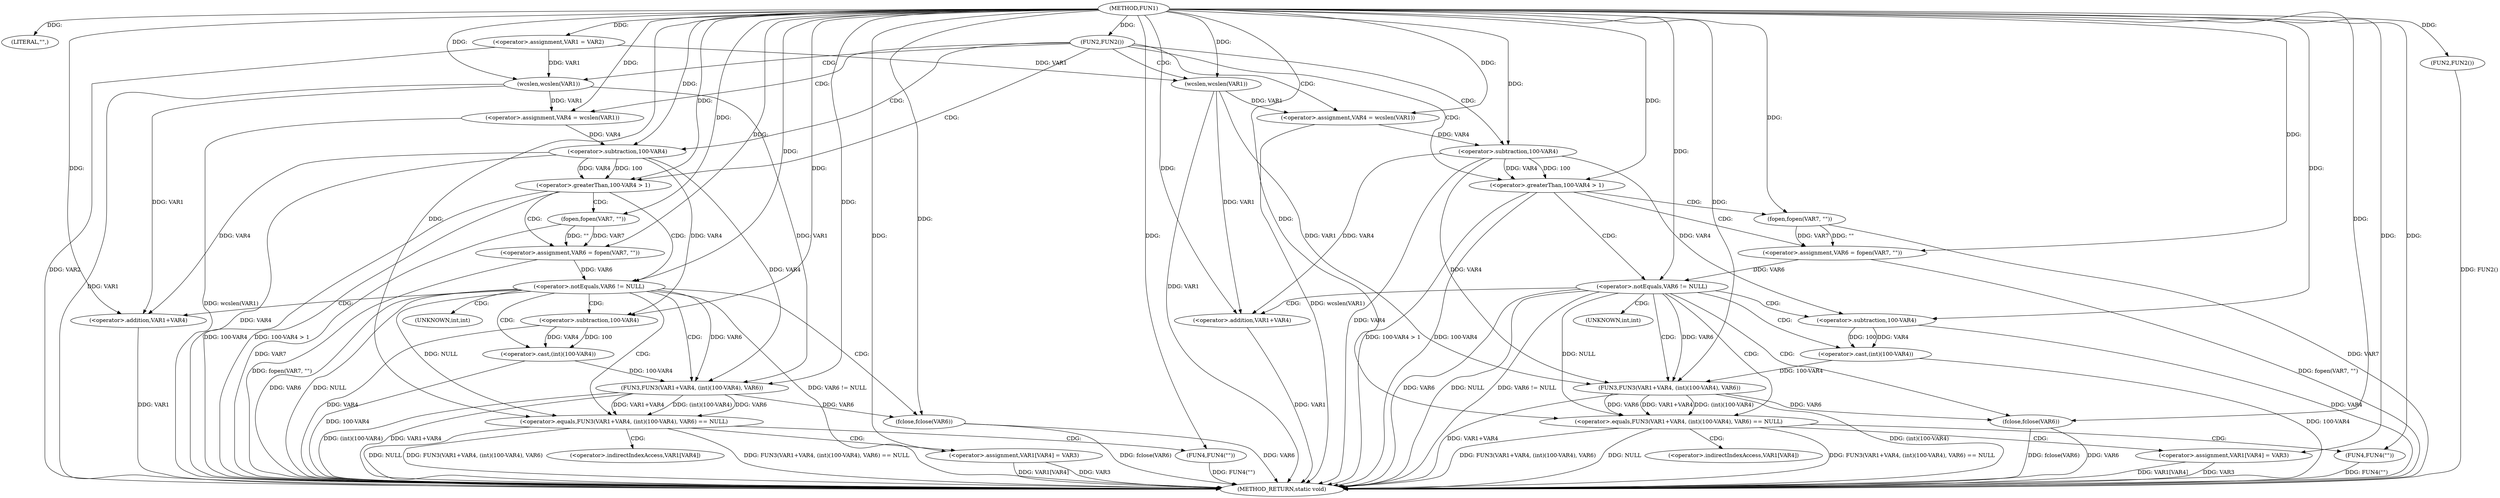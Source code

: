 digraph FUN1 {  
"1000100" [label = "(METHOD,FUN1)" ]
"1000211" [label = "(METHOD_RETURN,static void)" ]
"1000103" [label = "(LITERAL,\"\",)" ]
"1000104" [label = "(<operator>.assignment,VAR1 = VAR2)" ]
"1000108" [label = "(FUN2,FUN2())" ]
"1000112" [label = "(<operator>.assignment,VAR4 = wcslen(VAR1))" ]
"1000114" [label = "(wcslen,wcslen(VAR1))" ]
"1000118" [label = "(<operator>.greaterThan,100-VAR4 > 1)" ]
"1000119" [label = "(<operator>.subtraction,100-VAR4)" ]
"1000124" [label = "(<operator>.assignment,VAR6 = fopen(VAR7, \"\"))" ]
"1000126" [label = "(fopen,fopen(VAR7, \"\"))" ]
"1000130" [label = "(<operator>.notEquals,VAR6 != NULL)" ]
"1000135" [label = "(<operator>.equals,FUN3(VAR1+VAR4, (int)(100-VAR4), VAR6) == NULL)" ]
"1000136" [label = "(FUN3,FUN3(VAR1+VAR4, (int)(100-VAR4), VAR6))" ]
"1000137" [label = "(<operator>.addition,VAR1+VAR4)" ]
"1000140" [label = "(<operator>.cast,(int)(100-VAR4))" ]
"1000142" [label = "(<operator>.subtraction,100-VAR4)" ]
"1000148" [label = "(FUN4,FUN4(\"\"))" ]
"1000150" [label = "(<operator>.assignment,VAR1[VAR4] = VAR3)" ]
"1000155" [label = "(fclose,fclose(VAR6))" ]
"1000161" [label = "(<operator>.assignment,VAR4 = wcslen(VAR1))" ]
"1000163" [label = "(wcslen,wcslen(VAR1))" ]
"1000167" [label = "(<operator>.greaterThan,100-VAR4 > 1)" ]
"1000168" [label = "(<operator>.subtraction,100-VAR4)" ]
"1000173" [label = "(<operator>.assignment,VAR6 = fopen(VAR7, \"\"))" ]
"1000175" [label = "(fopen,fopen(VAR7, \"\"))" ]
"1000179" [label = "(<operator>.notEquals,VAR6 != NULL)" ]
"1000184" [label = "(<operator>.equals,FUN3(VAR1+VAR4, (int)(100-VAR4), VAR6) == NULL)" ]
"1000185" [label = "(FUN3,FUN3(VAR1+VAR4, (int)(100-VAR4), VAR6))" ]
"1000186" [label = "(<operator>.addition,VAR1+VAR4)" ]
"1000189" [label = "(<operator>.cast,(int)(100-VAR4))" ]
"1000191" [label = "(<operator>.subtraction,100-VAR4)" ]
"1000197" [label = "(FUN4,FUN4(\"\"))" ]
"1000199" [label = "(<operator>.assignment,VAR1[VAR4] = VAR3)" ]
"1000204" [label = "(fclose,fclose(VAR6))" ]
"1000207" [label = "(FUN2,FUN2())" ]
"1000141" [label = "(UNKNOWN,int,int)" ]
"1000151" [label = "(<operator>.indirectIndexAccess,VAR1[VAR4])" ]
"1000190" [label = "(UNKNOWN,int,int)" ]
"1000200" [label = "(<operator>.indirectIndexAccess,VAR1[VAR4])" ]
  "1000184" -> "1000211"  [ label = "DDG: FUN3(VAR1+VAR4, (int)(100-VAR4), VAR6)"] 
  "1000150" -> "1000211"  [ label = "DDG: VAR1[VAR4]"] 
  "1000199" -> "1000211"  [ label = "DDG: VAR1[VAR4]"] 
  "1000130" -> "1000211"  [ label = "DDG: NULL"] 
  "1000179" -> "1000211"  [ label = "DDG: NULL"] 
  "1000118" -> "1000211"  [ label = "DDG: 100-VAR4 > 1"] 
  "1000150" -> "1000211"  [ label = "DDG: VAR3"] 
  "1000135" -> "1000211"  [ label = "DDG: FUN3(VAR1+VAR4, (int)(100-VAR4), VAR6)"] 
  "1000167" -> "1000211"  [ label = "DDG: 100-VAR4"] 
  "1000130" -> "1000211"  [ label = "DDG: VAR6 != NULL"] 
  "1000163" -> "1000211"  [ label = "DDG: VAR1"] 
  "1000185" -> "1000211"  [ label = "DDG: VAR1+VAR4"] 
  "1000124" -> "1000211"  [ label = "DDG: fopen(VAR7, \"\")"] 
  "1000186" -> "1000211"  [ label = "DDG: VAR1"] 
  "1000140" -> "1000211"  [ label = "DDG: 100-VAR4"] 
  "1000179" -> "1000211"  [ label = "DDG: VAR6 != NULL"] 
  "1000112" -> "1000211"  [ label = "DDG: wcslen(VAR1)"] 
  "1000185" -> "1000211"  [ label = "DDG: (int)(100-VAR4)"] 
  "1000136" -> "1000211"  [ label = "DDG: (int)(100-VAR4)"] 
  "1000184" -> "1000211"  [ label = "DDG: NULL"] 
  "1000184" -> "1000211"  [ label = "DDG: FUN3(VAR1+VAR4, (int)(100-VAR4), VAR6) == NULL"] 
  "1000155" -> "1000211"  [ label = "DDG: fclose(VAR6)"] 
  "1000142" -> "1000211"  [ label = "DDG: VAR4"] 
  "1000167" -> "1000211"  [ label = "DDG: 100-VAR4 > 1"] 
  "1000189" -> "1000211"  [ label = "DDG: 100-VAR4"] 
  "1000199" -> "1000211"  [ label = "DDG: VAR3"] 
  "1000114" -> "1000211"  [ label = "DDG: VAR1"] 
  "1000119" -> "1000211"  [ label = "DDG: VAR4"] 
  "1000179" -> "1000211"  [ label = "DDG: VAR6"] 
  "1000148" -> "1000211"  [ label = "DDG: FUN4(\"\")"] 
  "1000175" -> "1000211"  [ label = "DDG: VAR7"] 
  "1000207" -> "1000211"  [ label = "DDG: FUN2()"] 
  "1000126" -> "1000211"  [ label = "DDG: VAR7"] 
  "1000197" -> "1000211"  [ label = "DDG: FUN4(\"\")"] 
  "1000135" -> "1000211"  [ label = "DDG: FUN3(VAR1+VAR4, (int)(100-VAR4), VAR6) == NULL"] 
  "1000191" -> "1000211"  [ label = "DDG: VAR4"] 
  "1000168" -> "1000211"  [ label = "DDG: VAR4"] 
  "1000155" -> "1000211"  [ label = "DDG: VAR6"] 
  "1000137" -> "1000211"  [ label = "DDG: VAR1"] 
  "1000204" -> "1000211"  [ label = "DDG: VAR6"] 
  "1000118" -> "1000211"  [ label = "DDG: 100-VAR4"] 
  "1000161" -> "1000211"  [ label = "DDG: wcslen(VAR1)"] 
  "1000135" -> "1000211"  [ label = "DDG: NULL"] 
  "1000136" -> "1000211"  [ label = "DDG: VAR1+VAR4"] 
  "1000104" -> "1000211"  [ label = "DDG: VAR2"] 
  "1000173" -> "1000211"  [ label = "DDG: fopen(VAR7, \"\")"] 
  "1000130" -> "1000211"  [ label = "DDG: VAR6"] 
  "1000204" -> "1000211"  [ label = "DDG: fclose(VAR6)"] 
  "1000100" -> "1000103"  [ label = "DDG: "] 
  "1000100" -> "1000104"  [ label = "DDG: "] 
  "1000100" -> "1000108"  [ label = "DDG: "] 
  "1000114" -> "1000112"  [ label = "DDG: VAR1"] 
  "1000100" -> "1000112"  [ label = "DDG: "] 
  "1000104" -> "1000114"  [ label = "DDG: VAR1"] 
  "1000100" -> "1000114"  [ label = "DDG: "] 
  "1000119" -> "1000118"  [ label = "DDG: 100"] 
  "1000119" -> "1000118"  [ label = "DDG: VAR4"] 
  "1000100" -> "1000119"  [ label = "DDG: "] 
  "1000112" -> "1000119"  [ label = "DDG: VAR4"] 
  "1000100" -> "1000118"  [ label = "DDG: "] 
  "1000126" -> "1000124"  [ label = "DDG: VAR7"] 
  "1000126" -> "1000124"  [ label = "DDG: \"\""] 
  "1000100" -> "1000124"  [ label = "DDG: "] 
  "1000100" -> "1000126"  [ label = "DDG: "] 
  "1000124" -> "1000130"  [ label = "DDG: VAR6"] 
  "1000100" -> "1000130"  [ label = "DDG: "] 
  "1000136" -> "1000135"  [ label = "DDG: VAR1+VAR4"] 
  "1000136" -> "1000135"  [ label = "DDG: (int)(100-VAR4)"] 
  "1000136" -> "1000135"  [ label = "DDG: VAR6"] 
  "1000114" -> "1000136"  [ label = "DDG: VAR1"] 
  "1000100" -> "1000136"  [ label = "DDG: "] 
  "1000119" -> "1000136"  [ label = "DDG: VAR4"] 
  "1000114" -> "1000137"  [ label = "DDG: VAR1"] 
  "1000100" -> "1000137"  [ label = "DDG: "] 
  "1000119" -> "1000137"  [ label = "DDG: VAR4"] 
  "1000140" -> "1000136"  [ label = "DDG: 100-VAR4"] 
  "1000142" -> "1000140"  [ label = "DDG: 100"] 
  "1000142" -> "1000140"  [ label = "DDG: VAR4"] 
  "1000100" -> "1000142"  [ label = "DDG: "] 
  "1000119" -> "1000142"  [ label = "DDG: VAR4"] 
  "1000130" -> "1000136"  [ label = "DDG: VAR6"] 
  "1000130" -> "1000135"  [ label = "DDG: NULL"] 
  "1000100" -> "1000135"  [ label = "DDG: "] 
  "1000100" -> "1000148"  [ label = "DDG: "] 
  "1000100" -> "1000150"  [ label = "DDG: "] 
  "1000136" -> "1000155"  [ label = "DDG: VAR6"] 
  "1000100" -> "1000155"  [ label = "DDG: "] 
  "1000163" -> "1000161"  [ label = "DDG: VAR1"] 
  "1000100" -> "1000161"  [ label = "DDG: "] 
  "1000104" -> "1000163"  [ label = "DDG: VAR1"] 
  "1000100" -> "1000163"  [ label = "DDG: "] 
  "1000168" -> "1000167"  [ label = "DDG: 100"] 
  "1000168" -> "1000167"  [ label = "DDG: VAR4"] 
  "1000100" -> "1000168"  [ label = "DDG: "] 
  "1000161" -> "1000168"  [ label = "DDG: VAR4"] 
  "1000100" -> "1000167"  [ label = "DDG: "] 
  "1000175" -> "1000173"  [ label = "DDG: VAR7"] 
  "1000175" -> "1000173"  [ label = "DDG: \"\""] 
  "1000100" -> "1000173"  [ label = "DDG: "] 
  "1000100" -> "1000175"  [ label = "DDG: "] 
  "1000173" -> "1000179"  [ label = "DDG: VAR6"] 
  "1000100" -> "1000179"  [ label = "DDG: "] 
  "1000185" -> "1000184"  [ label = "DDG: VAR1+VAR4"] 
  "1000185" -> "1000184"  [ label = "DDG: (int)(100-VAR4)"] 
  "1000185" -> "1000184"  [ label = "DDG: VAR6"] 
  "1000163" -> "1000185"  [ label = "DDG: VAR1"] 
  "1000100" -> "1000185"  [ label = "DDG: "] 
  "1000168" -> "1000185"  [ label = "DDG: VAR4"] 
  "1000163" -> "1000186"  [ label = "DDG: VAR1"] 
  "1000100" -> "1000186"  [ label = "DDG: "] 
  "1000168" -> "1000186"  [ label = "DDG: VAR4"] 
  "1000189" -> "1000185"  [ label = "DDG: 100-VAR4"] 
  "1000191" -> "1000189"  [ label = "DDG: 100"] 
  "1000191" -> "1000189"  [ label = "DDG: VAR4"] 
  "1000100" -> "1000191"  [ label = "DDG: "] 
  "1000168" -> "1000191"  [ label = "DDG: VAR4"] 
  "1000179" -> "1000185"  [ label = "DDG: VAR6"] 
  "1000179" -> "1000184"  [ label = "DDG: NULL"] 
  "1000100" -> "1000184"  [ label = "DDG: "] 
  "1000100" -> "1000197"  [ label = "DDG: "] 
  "1000100" -> "1000199"  [ label = "DDG: "] 
  "1000185" -> "1000204"  [ label = "DDG: VAR6"] 
  "1000100" -> "1000204"  [ label = "DDG: "] 
  "1000100" -> "1000207"  [ label = "DDG: "] 
  "1000108" -> "1000161"  [ label = "CDG: "] 
  "1000108" -> "1000119"  [ label = "CDG: "] 
  "1000108" -> "1000114"  [ label = "CDG: "] 
  "1000108" -> "1000118"  [ label = "CDG: "] 
  "1000108" -> "1000112"  [ label = "CDG: "] 
  "1000108" -> "1000163"  [ label = "CDG: "] 
  "1000108" -> "1000168"  [ label = "CDG: "] 
  "1000108" -> "1000167"  [ label = "CDG: "] 
  "1000118" -> "1000126"  [ label = "CDG: "] 
  "1000118" -> "1000124"  [ label = "CDG: "] 
  "1000118" -> "1000130"  [ label = "CDG: "] 
  "1000130" -> "1000142"  [ label = "CDG: "] 
  "1000130" -> "1000141"  [ label = "CDG: "] 
  "1000130" -> "1000135"  [ label = "CDG: "] 
  "1000130" -> "1000136"  [ label = "CDG: "] 
  "1000130" -> "1000155"  [ label = "CDG: "] 
  "1000130" -> "1000137"  [ label = "CDG: "] 
  "1000130" -> "1000140"  [ label = "CDG: "] 
  "1000135" -> "1000150"  [ label = "CDG: "] 
  "1000135" -> "1000148"  [ label = "CDG: "] 
  "1000135" -> "1000151"  [ label = "CDG: "] 
  "1000167" -> "1000173"  [ label = "CDG: "] 
  "1000167" -> "1000175"  [ label = "CDG: "] 
  "1000167" -> "1000179"  [ label = "CDG: "] 
  "1000179" -> "1000191"  [ label = "CDG: "] 
  "1000179" -> "1000186"  [ label = "CDG: "] 
  "1000179" -> "1000204"  [ label = "CDG: "] 
  "1000179" -> "1000189"  [ label = "CDG: "] 
  "1000179" -> "1000190"  [ label = "CDG: "] 
  "1000179" -> "1000184"  [ label = "CDG: "] 
  "1000179" -> "1000185"  [ label = "CDG: "] 
  "1000184" -> "1000200"  [ label = "CDG: "] 
  "1000184" -> "1000199"  [ label = "CDG: "] 
  "1000184" -> "1000197"  [ label = "CDG: "] 
}
